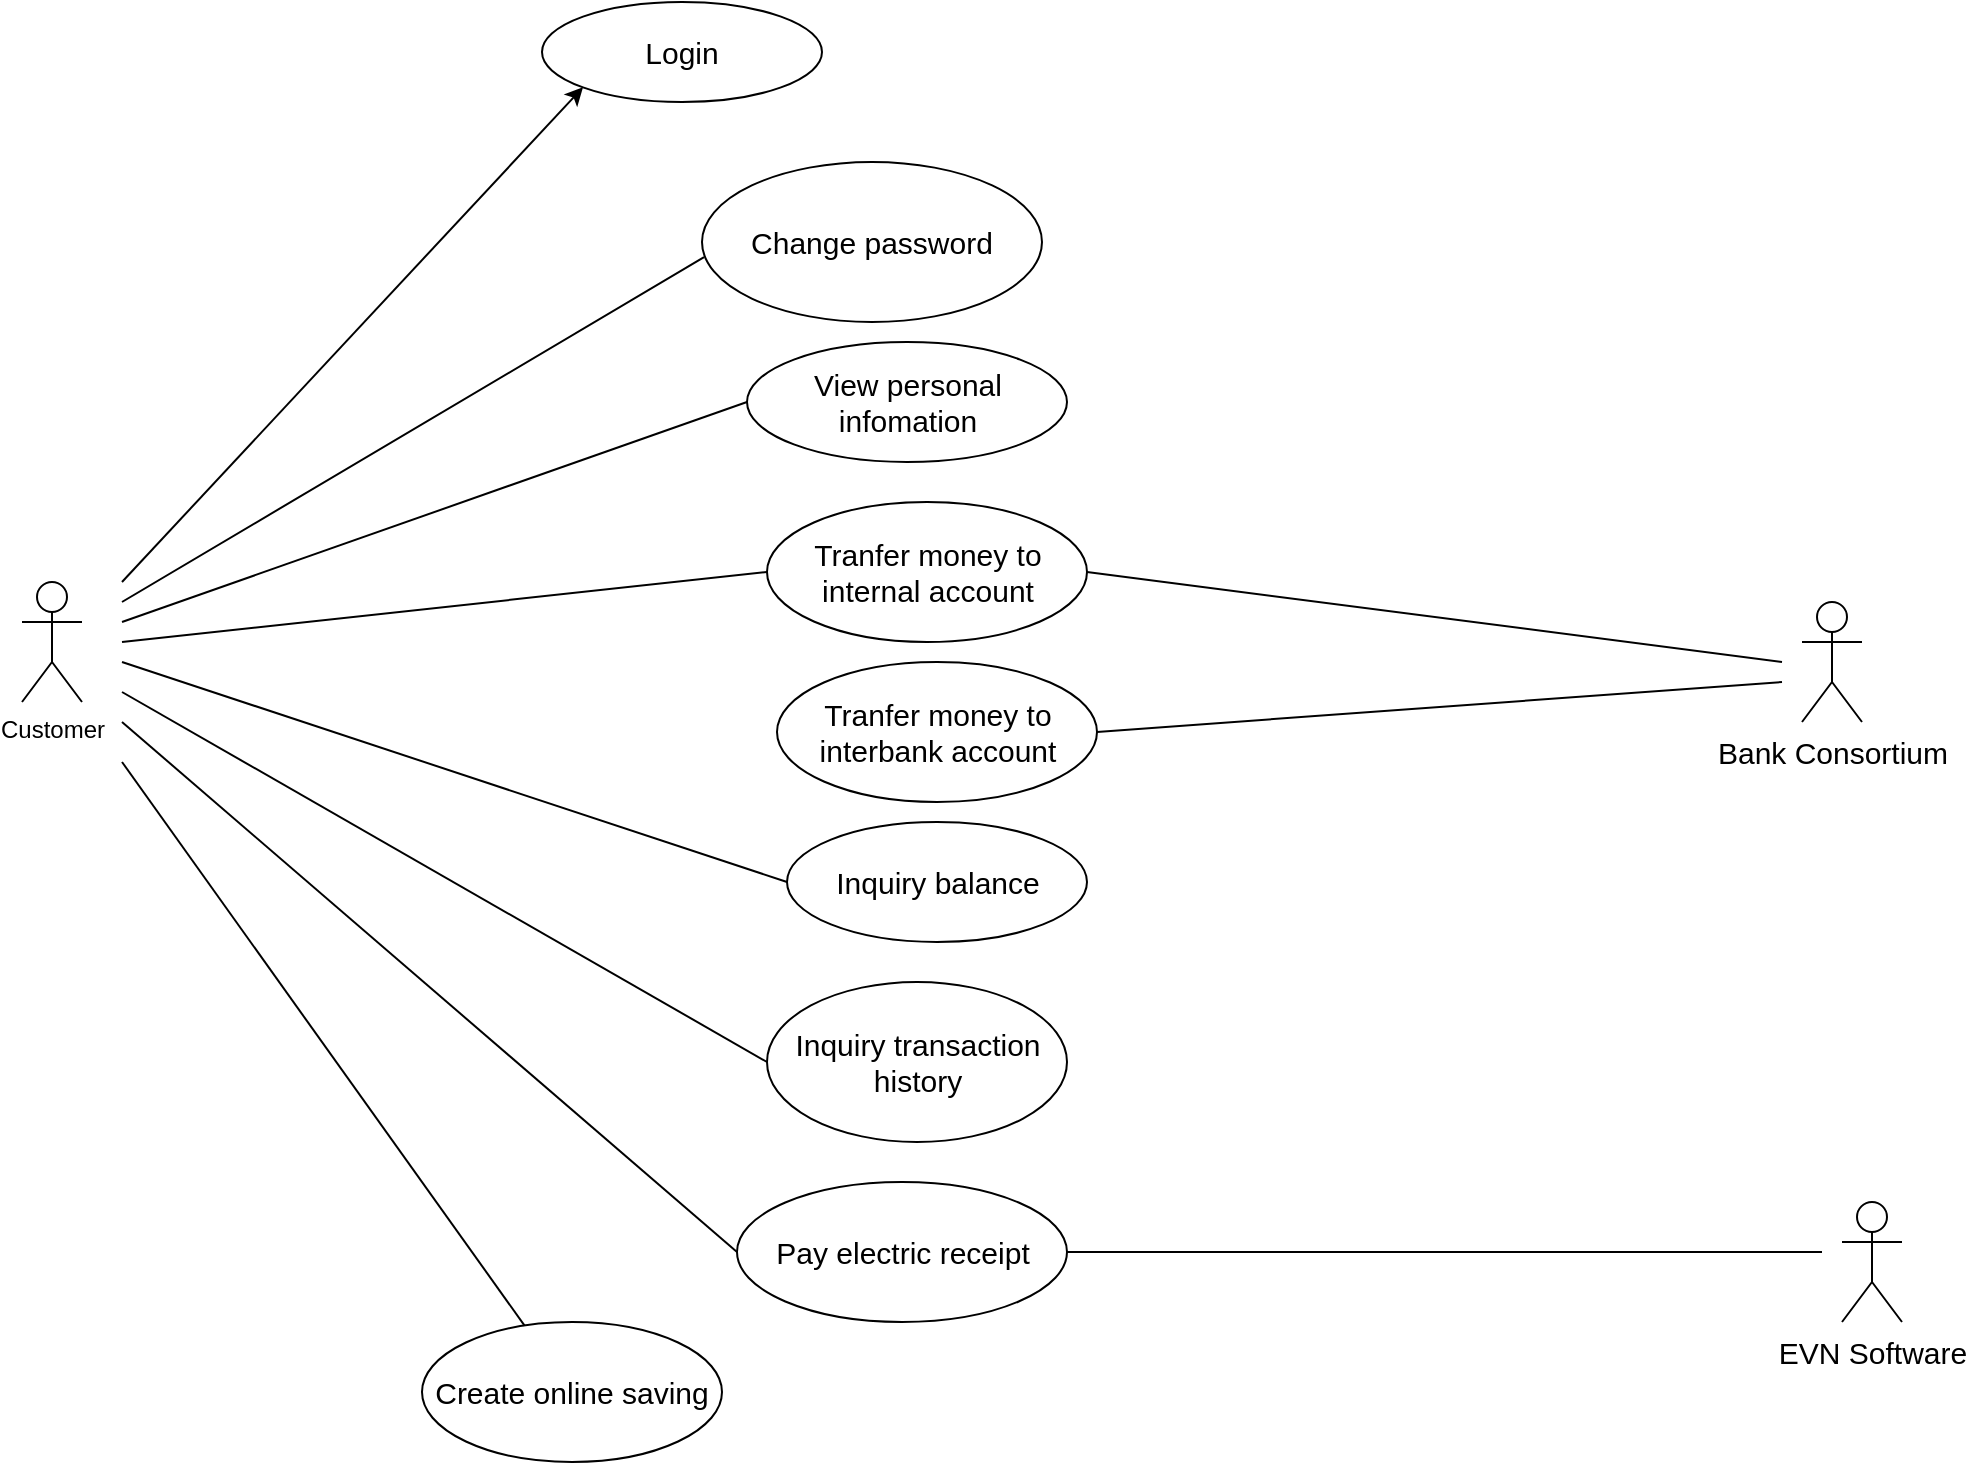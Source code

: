 <mxfile version="14.9.0" type="github">
  <diagram id="Qx4nqPUIN-SOH3UNC5xs" name="Page-1">
    <mxGraphModel dx="1038" dy="547" grid="1" gridSize="10" guides="1" tooltips="1" connect="1" arrows="1" fold="1" page="1" pageScale="1" pageWidth="3000" pageHeight="3300" math="0" shadow="0">
      <root>
        <mxCell id="0" />
        <mxCell id="1" parent="0" />
        <mxCell id="PqWPCTc6LpaI6XG7l7fu-1" value="Customer" style="shape=umlActor;verticalLabelPosition=bottom;verticalAlign=top;html=1;outlineConnect=0;" vertex="1" parent="1">
          <mxGeometry x="180" y="440" width="30" height="60" as="geometry" />
        </mxCell>
        <mxCell id="PqWPCTc6LpaI6XG7l7fu-3" value="&lt;font style=&quot;font-size: 15px&quot;&gt;Login&lt;/font&gt;" style="ellipse;whiteSpace=wrap;html=1;" vertex="1" parent="1">
          <mxGeometry x="440" y="150" width="140" height="50" as="geometry" />
        </mxCell>
        <mxCell id="PqWPCTc6LpaI6XG7l7fu-4" value="&lt;font style=&quot;font-size: 15px&quot;&gt;View personal infomation&lt;/font&gt;" style="ellipse;whiteSpace=wrap;html=1;" vertex="1" parent="1">
          <mxGeometry x="542.5" y="320" width="160" height="60" as="geometry" />
        </mxCell>
        <mxCell id="PqWPCTc6LpaI6XG7l7fu-5" value="&lt;font style=&quot;font-size: 15px&quot;&gt;Change&lt;/font&gt;&lt;font style=&quot;font-size: 15px&quot;&gt;&amp;nbsp;password&lt;/font&gt;" style="ellipse;whiteSpace=wrap;html=1;" vertex="1" parent="1">
          <mxGeometry x="520" y="230" width="170" height="80" as="geometry" />
        </mxCell>
        <mxCell id="PqWPCTc6LpaI6XG7l7fu-6" value="&lt;font style=&quot;font-size: 15px&quot;&gt;Tranfer money to internal account&lt;/font&gt;" style="ellipse;whiteSpace=wrap;html=1;" vertex="1" parent="1">
          <mxGeometry x="552.5" y="400" width="160" height="70" as="geometry" />
        </mxCell>
        <mxCell id="PqWPCTc6LpaI6XG7l7fu-7" value="&lt;font style=&quot;font-size: 15px&quot;&gt;Bank Consortium&lt;/font&gt;" style="shape=umlActor;verticalLabelPosition=bottom;verticalAlign=top;html=1;outlineConnect=0;" vertex="1" parent="1">
          <mxGeometry x="1070" y="450" width="30" height="60" as="geometry" />
        </mxCell>
        <mxCell id="PqWPCTc6LpaI6XG7l7fu-8" value="&lt;font style=&quot;font-size: 15px&quot;&gt;Inquiry balance&lt;/font&gt;" style="ellipse;whiteSpace=wrap;html=1;" vertex="1" parent="1">
          <mxGeometry x="562.5" y="560" width="150" height="60" as="geometry" />
        </mxCell>
        <mxCell id="PqWPCTc6LpaI6XG7l7fu-9" value="&lt;font style=&quot;font-size: 15px&quot;&gt;Inquiry transaction history&lt;/font&gt;" style="ellipse;whiteSpace=wrap;html=1;" vertex="1" parent="1">
          <mxGeometry x="552.5" y="640" width="150" height="80" as="geometry" />
        </mxCell>
        <mxCell id="PqWPCTc6LpaI6XG7l7fu-10" value="&lt;span style=&quot;font-size: 15px&quot;&gt;Pay electric receipt&lt;/span&gt;" style="ellipse;whiteSpace=wrap;html=1;" vertex="1" parent="1">
          <mxGeometry x="537.5" y="740" width="165" height="70" as="geometry" />
        </mxCell>
        <mxCell id="PqWPCTc6LpaI6XG7l7fu-11" value="&lt;font style=&quot;font-size: 15px&quot;&gt;Create online saving&lt;/font&gt;" style="ellipse;whiteSpace=wrap;html=1;" vertex="1" parent="1">
          <mxGeometry x="380" y="810" width="150" height="70" as="geometry" />
        </mxCell>
        <mxCell id="PqWPCTc6LpaI6XG7l7fu-12" value="&lt;font style=&quot;font-size: 15px&quot;&gt;EVN Software&lt;/font&gt;" style="shape=umlActor;verticalLabelPosition=bottom;verticalAlign=top;html=1;outlineConnect=0;" vertex="1" parent="1">
          <mxGeometry x="1090" y="750" width="30" height="60" as="geometry" />
        </mxCell>
        <mxCell id="PqWPCTc6LpaI6XG7l7fu-13" value="" style="endArrow=classic;html=1;entryX=0;entryY=1;entryDx=0;entryDy=0;" edge="1" parent="1" target="PqWPCTc6LpaI6XG7l7fu-3">
          <mxGeometry width="50" height="50" relative="1" as="geometry">
            <mxPoint x="230" y="440" as="sourcePoint" />
            <mxPoint x="330" y="350" as="targetPoint" />
          </mxGeometry>
        </mxCell>
        <mxCell id="PqWPCTc6LpaI6XG7l7fu-14" value="" style="endArrow=none;html=1;entryX=0.006;entryY=0.595;entryDx=0;entryDy=0;entryPerimeter=0;" edge="1" parent="1" target="PqWPCTc6LpaI6XG7l7fu-5">
          <mxGeometry width="50" height="50" relative="1" as="geometry">
            <mxPoint x="230" y="450" as="sourcePoint" />
            <mxPoint x="390" y="440" as="targetPoint" />
          </mxGeometry>
        </mxCell>
        <mxCell id="PqWPCTc6LpaI6XG7l7fu-15" value="" style="endArrow=none;html=1;entryX=0;entryY=0.5;entryDx=0;entryDy=0;" edge="1" parent="1" target="PqWPCTc6LpaI6XG7l7fu-4">
          <mxGeometry width="50" height="50" relative="1" as="geometry">
            <mxPoint x="230" y="460" as="sourcePoint" />
            <mxPoint x="400" y="450.0" as="targetPoint" />
          </mxGeometry>
        </mxCell>
        <mxCell id="PqWPCTc6LpaI6XG7l7fu-16" value="" style="endArrow=none;html=1;entryX=0;entryY=0.5;entryDx=0;entryDy=0;" edge="1" parent="1" target="PqWPCTc6LpaI6XG7l7fu-6">
          <mxGeometry width="50" height="50" relative="1" as="geometry">
            <mxPoint x="230" y="470" as="sourcePoint" />
            <mxPoint x="410" y="460.0" as="targetPoint" />
          </mxGeometry>
        </mxCell>
        <mxCell id="PqWPCTc6LpaI6XG7l7fu-17" value="" style="endArrow=none;html=1;entryX=0;entryY=0.5;entryDx=0;entryDy=0;" edge="1" parent="1" target="PqWPCTc6LpaI6XG7l7fu-8">
          <mxGeometry width="50" height="50" relative="1" as="geometry">
            <mxPoint x="230" y="480" as="sourcePoint" />
            <mxPoint x="420" y="470.0" as="targetPoint" />
          </mxGeometry>
        </mxCell>
        <mxCell id="PqWPCTc6LpaI6XG7l7fu-18" value="" style="endArrow=none;html=1;entryX=0;entryY=0.5;entryDx=0;entryDy=0;" edge="1" parent="1" target="PqWPCTc6LpaI6XG7l7fu-9">
          <mxGeometry width="50" height="50" relative="1" as="geometry">
            <mxPoint x="230" y="495.0" as="sourcePoint" />
            <mxPoint x="280" y="445.0" as="targetPoint" />
          </mxGeometry>
        </mxCell>
        <mxCell id="PqWPCTc6LpaI6XG7l7fu-19" value="" style="endArrow=none;html=1;entryX=0;entryY=0.5;entryDx=0;entryDy=0;" edge="1" parent="1" target="PqWPCTc6LpaI6XG7l7fu-10">
          <mxGeometry width="50" height="50" relative="1" as="geometry">
            <mxPoint x="230" y="510" as="sourcePoint" />
            <mxPoint x="440" y="490.0" as="targetPoint" />
          </mxGeometry>
        </mxCell>
        <mxCell id="PqWPCTc6LpaI6XG7l7fu-20" value="" style="endArrow=none;html=1;" edge="1" parent="1" target="PqWPCTc6LpaI6XG7l7fu-11">
          <mxGeometry width="50" height="50" relative="1" as="geometry">
            <mxPoint x="230" y="530" as="sourcePoint" />
            <mxPoint x="450" y="500.0" as="targetPoint" />
          </mxGeometry>
        </mxCell>
        <mxCell id="PqWPCTc6LpaI6XG7l7fu-21" value="" style="endArrow=none;html=1;entryX=1;entryY=0.5;entryDx=0;entryDy=0;" edge="1" parent="1" target="PqWPCTc6LpaI6XG7l7fu-10">
          <mxGeometry width="50" height="50" relative="1" as="geometry">
            <mxPoint x="1080" y="775" as="sourcePoint" />
            <mxPoint x="460" y="510.0" as="targetPoint" />
          </mxGeometry>
        </mxCell>
        <mxCell id="PqWPCTc6LpaI6XG7l7fu-22" value="" style="endArrow=none;html=1;entryX=1;entryY=0.5;entryDx=0;entryDy=0;" edge="1" parent="1" target="PqWPCTc6LpaI6XG7l7fu-6">
          <mxGeometry width="50" height="50" relative="1" as="geometry">
            <mxPoint x="1060" y="480" as="sourcePoint" />
            <mxPoint x="470" y="520.0" as="targetPoint" />
          </mxGeometry>
        </mxCell>
        <mxCell id="PqWPCTc6LpaI6XG7l7fu-23" value="" style="endArrow=none;html=1;exitX=1;exitY=0.5;exitDx=0;exitDy=0;" edge="1" parent="1" source="PqWPCTc6LpaI6XG7l7fu-24">
          <mxGeometry width="50" height="50" relative="1" as="geometry">
            <mxPoint x="840" y="560.0" as="sourcePoint" />
            <mxPoint x="1060" y="490" as="targetPoint" />
          </mxGeometry>
        </mxCell>
        <mxCell id="PqWPCTc6LpaI6XG7l7fu-24" value="&lt;font style=&quot;font-size: 15px&quot;&gt;Tranfer money to interbank account&lt;/font&gt;" style="ellipse;whiteSpace=wrap;html=1;" vertex="1" parent="1">
          <mxGeometry x="557.5" y="480" width="160" height="70" as="geometry" />
        </mxCell>
      </root>
    </mxGraphModel>
  </diagram>
</mxfile>
